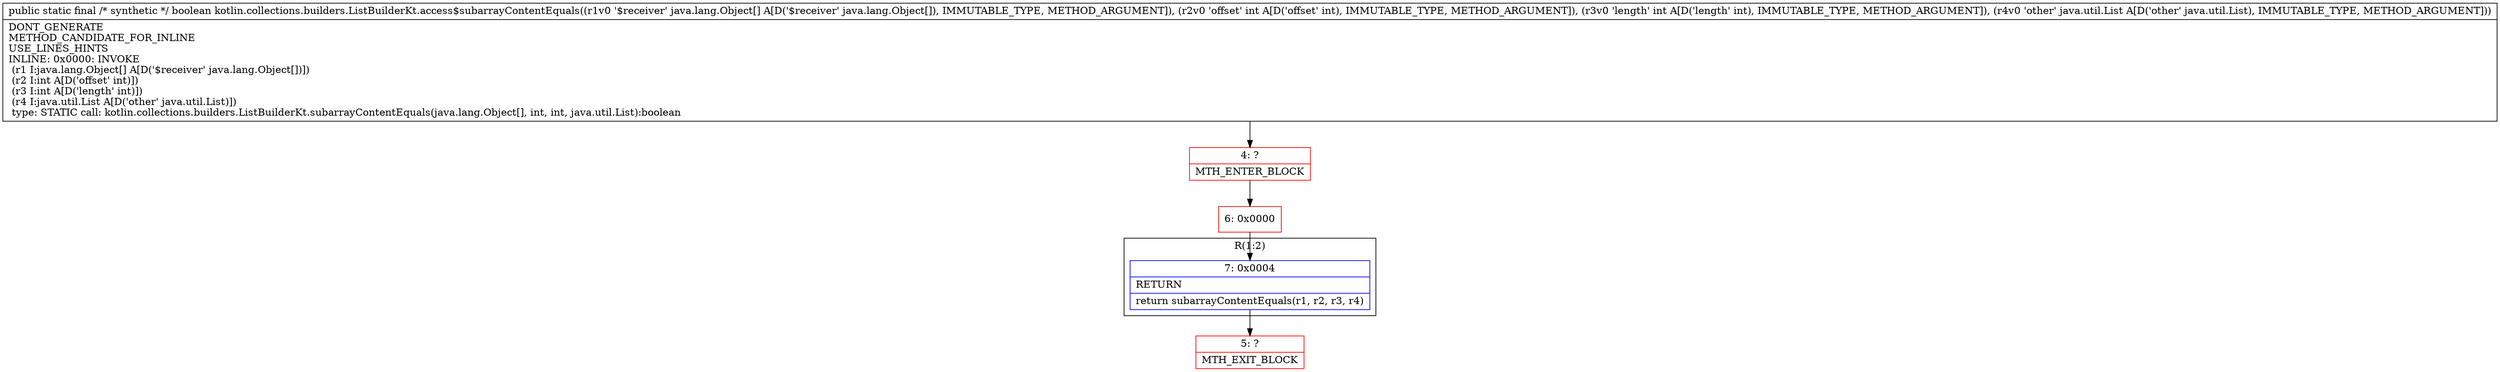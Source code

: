 digraph "CFG forkotlin.collections.builders.ListBuilderKt.access$subarrayContentEquals([Ljava\/lang\/Object;IILjava\/util\/List;)Z" {
subgraph cluster_Region_889487483 {
label = "R(1:2)";
node [shape=record,color=blue];
Node_7 [shape=record,label="{7\:\ 0x0004|RETURN\l|return subarrayContentEquals(r1, r2, r3, r4)\l}"];
}
Node_4 [shape=record,color=red,label="{4\:\ ?|MTH_ENTER_BLOCK\l}"];
Node_6 [shape=record,color=red,label="{6\:\ 0x0000}"];
Node_5 [shape=record,color=red,label="{5\:\ ?|MTH_EXIT_BLOCK\l}"];
MethodNode[shape=record,label="{public static final \/* synthetic *\/ boolean kotlin.collections.builders.ListBuilderKt.access$subarrayContentEquals((r1v0 '$receiver' java.lang.Object[] A[D('$receiver' java.lang.Object[]), IMMUTABLE_TYPE, METHOD_ARGUMENT]), (r2v0 'offset' int A[D('offset' int), IMMUTABLE_TYPE, METHOD_ARGUMENT]), (r3v0 'length' int A[D('length' int), IMMUTABLE_TYPE, METHOD_ARGUMENT]), (r4v0 'other' java.util.List A[D('other' java.util.List), IMMUTABLE_TYPE, METHOD_ARGUMENT]))  | DONT_GENERATE\lMETHOD_CANDIDATE_FOR_INLINE\lUSE_LINES_HINTS\lINLINE: 0x0000: INVOKE  \l  (r1 I:java.lang.Object[] A[D('$receiver' java.lang.Object[])])\l  (r2 I:int A[D('offset' int)])\l  (r3 I:int A[D('length' int)])\l  (r4 I:java.util.List A[D('other' java.util.List)])\l type: STATIC call: kotlin.collections.builders.ListBuilderKt.subarrayContentEquals(java.lang.Object[], int, int, java.util.List):boolean\l}"];
MethodNode -> Node_4;Node_7 -> Node_5;
Node_4 -> Node_6;
Node_6 -> Node_7;
}

